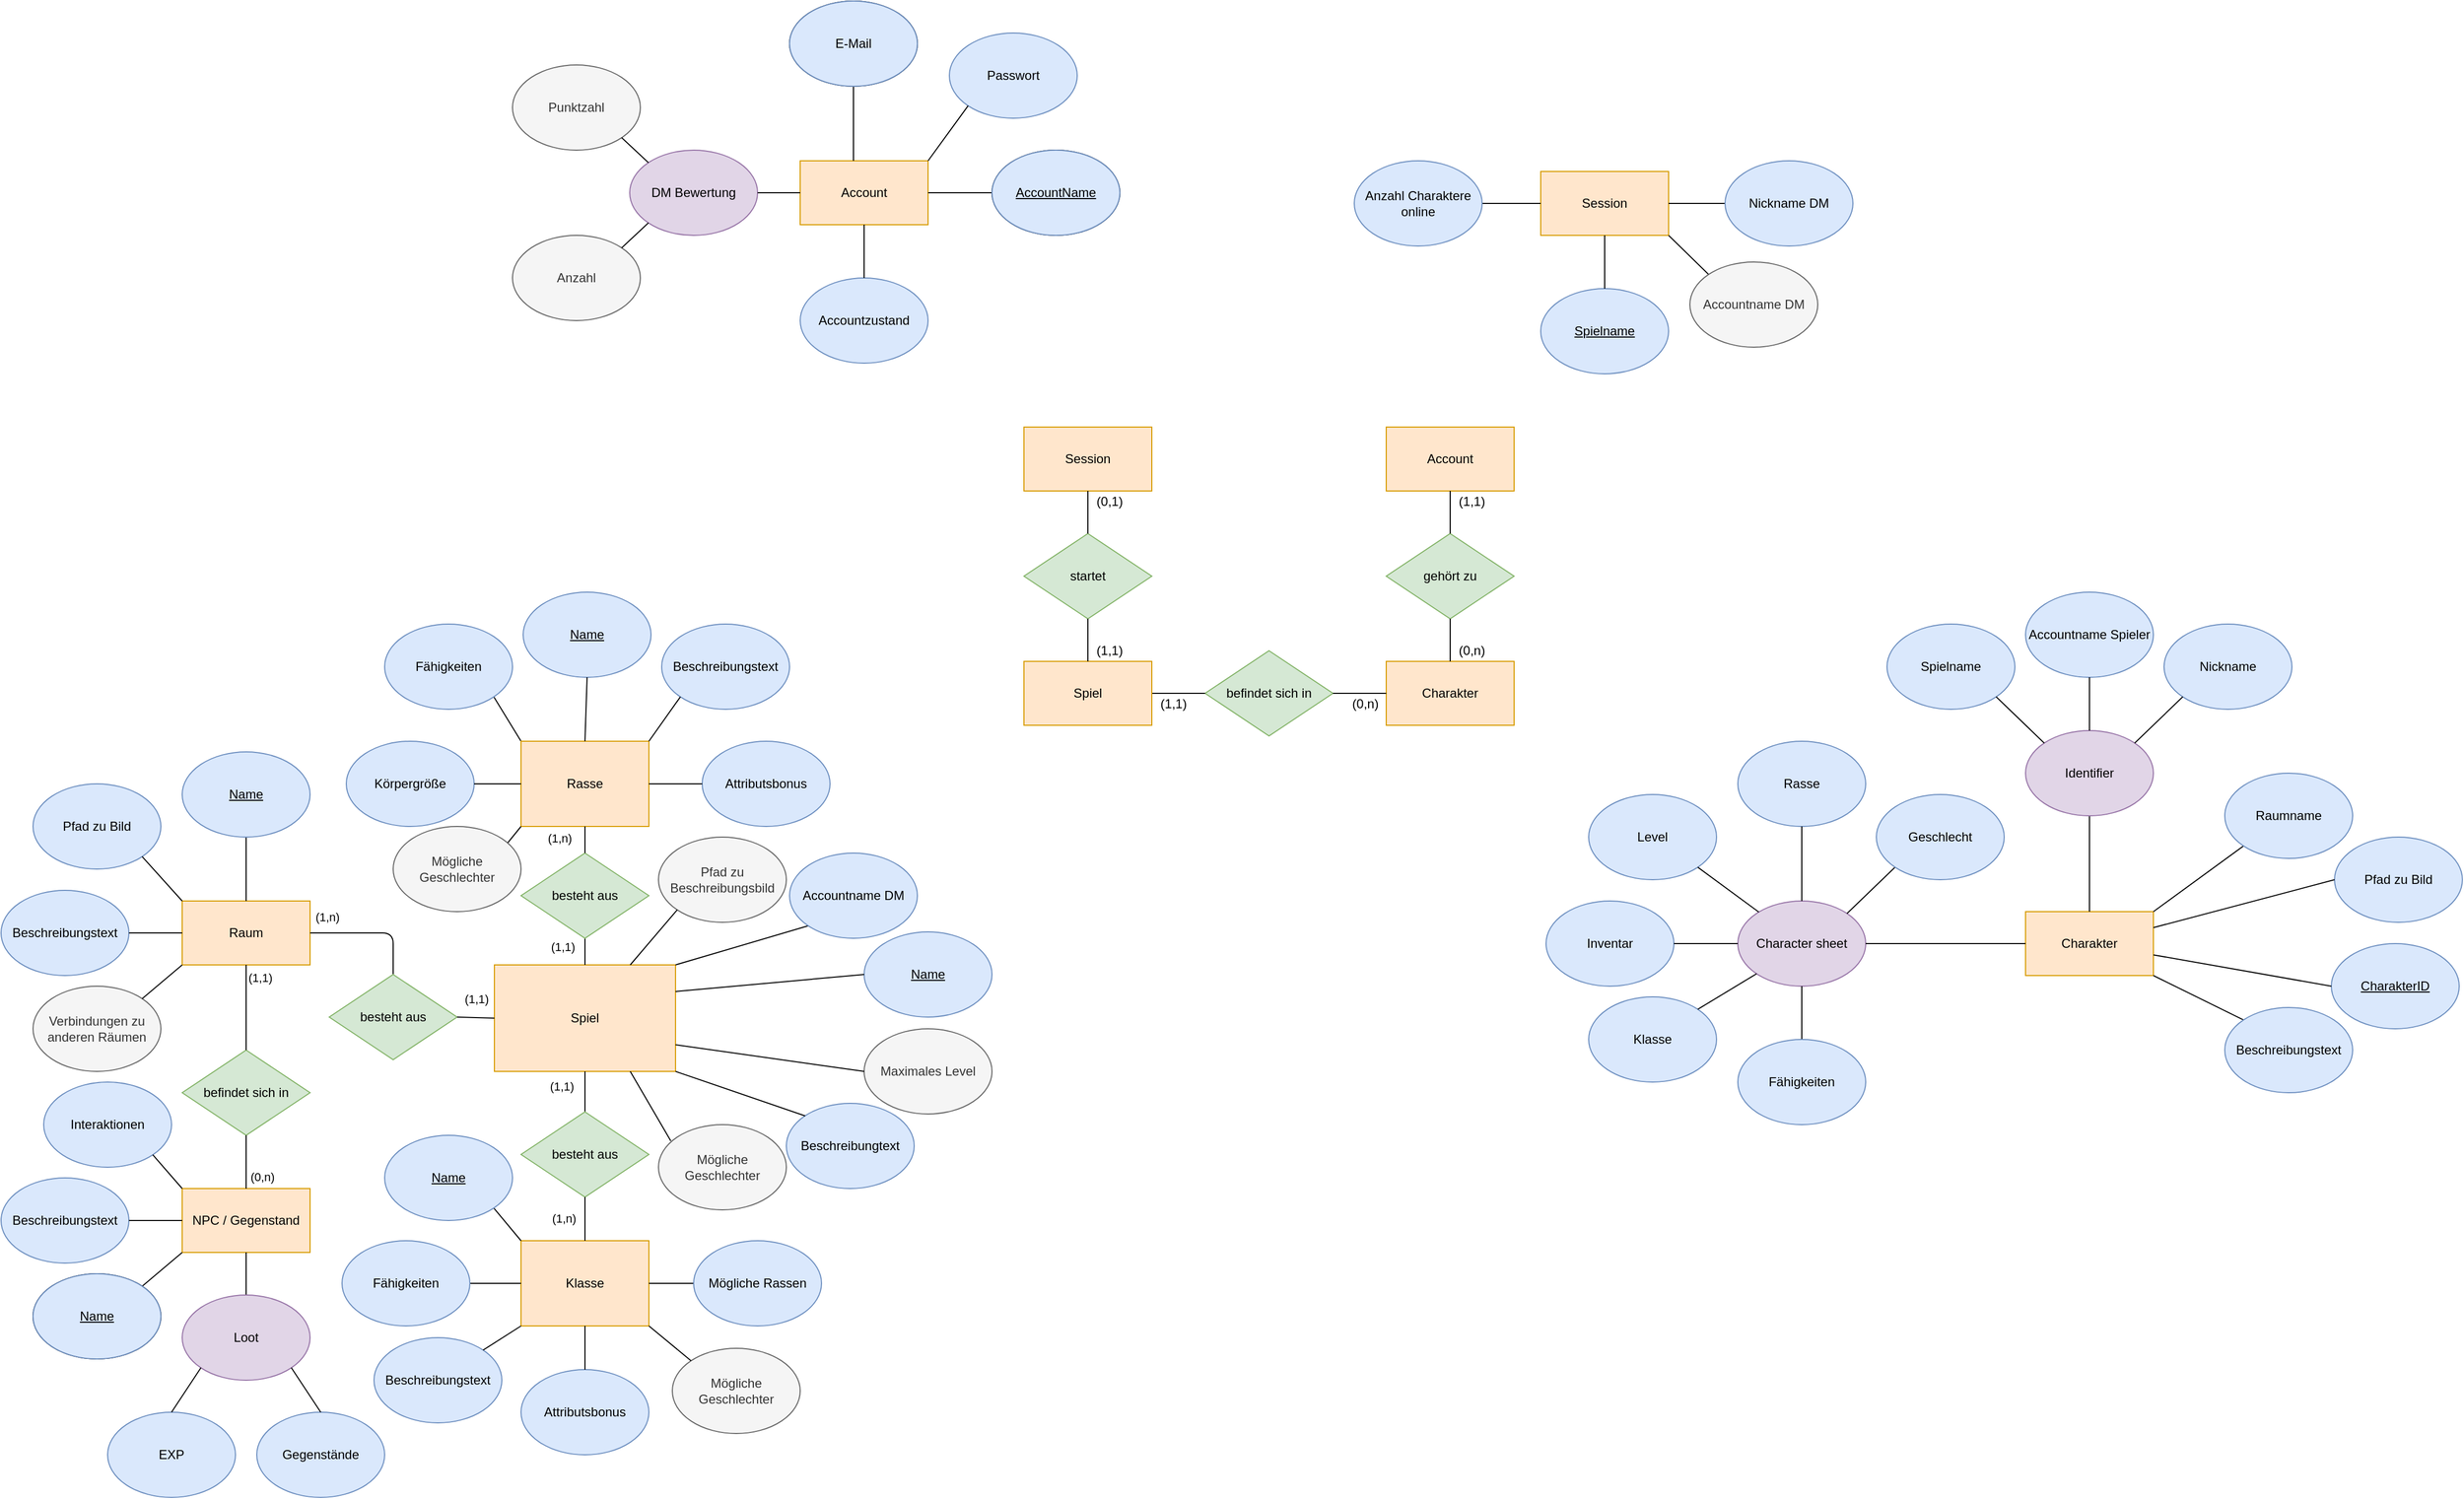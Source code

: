 <mxfile version="12.9.14" type="device"><diagram id="C5RBs43oDa-KdzZeNtuy" name="Page-1"><mxGraphModel dx="3076" dy="735" grid="1" gridSize="10" guides="1" tooltips="1" connect="1" arrows="1" fold="1" page="1" pageScale="1" pageWidth="827" pageHeight="1169" math="0" shadow="0"><root><mxCell id="WIyWlLk6GJQsqaUBKTNV-0"/><mxCell id="WIyWlLk6GJQsqaUBKTNV-1" parent="WIyWlLk6GJQsqaUBKTNV-0"/><mxCell id="agnPoGVUrzSa6HH5OxpT-13" value="Account" style="rounded=0;whiteSpace=wrap;html=1;fillColor=#ffe6cc;strokeColor=#d79b00;" parent="WIyWlLk6GJQsqaUBKTNV-1" vertex="1"><mxGeometry x="-280" y="430" width="120" height="60" as="geometry"/></mxCell><mxCell id="agnPoGVUrzSa6HH5OxpT-15" value="Passwort" style="ellipse;whiteSpace=wrap;html=1;fillColor=#dae8fc;strokeColor=#6c8ebf;" parent="WIyWlLk6GJQsqaUBKTNV-1" vertex="1"><mxGeometry x="-140" y="310" width="120" height="80" as="geometry"/></mxCell><mxCell id="agnPoGVUrzSa6HH5OxpT-16" value="E-Mail" style="ellipse;whiteSpace=wrap;html=1;" parent="WIyWlLk6GJQsqaUBKTNV-1" vertex="1"><mxGeometry x="-290" y="280" width="120" height="80" as="geometry"/></mxCell><mxCell id="agnPoGVUrzSa6HH5OxpT-17" value="Accountzustand" style="ellipse;whiteSpace=wrap;html=1;fillColor=#dae8fc;strokeColor=#6c8ebf;" parent="WIyWlLk6GJQsqaUBKTNV-1" vertex="1"><mxGeometry x="-280" y="540" width="120" height="80" as="geometry"/></mxCell><mxCell id="agnPoGVUrzSa6HH5OxpT-18" value="DM Bewertung" style="ellipse;whiteSpace=wrap;html=1;fillColor=#e1d5e7;strokeColor=#9673a6;" parent="WIyWlLk6GJQsqaUBKTNV-1" vertex="1"><mxGeometry x="-440" y="420" width="120" height="80" as="geometry"/></mxCell><mxCell id="agnPoGVUrzSa6HH5OxpT-23" value="" style="endArrow=none;html=1;exitX=1;exitY=0.5;exitDx=0;exitDy=0;entryX=0;entryY=0.5;entryDx=0;entryDy=0;" parent="WIyWlLk6GJQsqaUBKTNV-1" source="agnPoGVUrzSa6HH5OxpT-18" target="agnPoGVUrzSa6HH5OxpT-13" edge="1"><mxGeometry width="50" height="50" relative="1" as="geometry"><mxPoint x="30" y="410" as="sourcePoint"/><mxPoint x="80" y="360" as="targetPoint"/></mxGeometry></mxCell><mxCell id="agnPoGVUrzSa6HH5OxpT-24" value="" style="endArrow=none;html=1;" parent="WIyWlLk6GJQsqaUBKTNV-1" source="agnPoGVUrzSa6HH5OxpT-17" edge="1"><mxGeometry width="50" height="50" relative="1" as="geometry"><mxPoint x="30" y="410" as="sourcePoint"/><mxPoint x="-220" y="490" as="targetPoint"/><Array as="points"/></mxGeometry></mxCell><mxCell id="agnPoGVUrzSa6HH5OxpT-25" value="" style="endArrow=none;html=1;exitX=0.5;exitY=1;exitDx=0;exitDy=0;" parent="WIyWlLk6GJQsqaUBKTNV-1" source="agnPoGVUrzSa6HH5OxpT-16" edge="1"><mxGeometry width="50" height="50" relative="1" as="geometry"><mxPoint x="30" y="410" as="sourcePoint"/><mxPoint x="-230" y="430" as="targetPoint"/><Array as="points"/></mxGeometry></mxCell><mxCell id="Bpbzjqivyd051KNvunn5-4" value="" style="endArrow=none;html=1;entryX=0;entryY=1;entryDx=0;entryDy=0;" parent="WIyWlLk6GJQsqaUBKTNV-1" target="agnPoGVUrzSa6HH5OxpT-15" edge="1"><mxGeometry width="50" height="50" relative="1" as="geometry"><mxPoint x="-160" y="430" as="sourcePoint"/><mxPoint x="-130.5" y="534" as="targetPoint"/><Array as="points"/></mxGeometry></mxCell><mxCell id="Bpbzjqivyd051KNvunn5-8" value="Session" style="rounded=0;whiteSpace=wrap;html=1;fillColor=#ffe6cc;strokeColor=#d79b00;" parent="WIyWlLk6GJQsqaUBKTNV-1" vertex="1"><mxGeometry x="415" y="440" width="120" height="60" as="geometry"/></mxCell><mxCell id="Bpbzjqivyd051KNvunn5-11" value="&lt;u&gt;Spielname&lt;/u&gt;" style="ellipse;whiteSpace=wrap;html=1;fillColor=#dae8fc;strokeColor=#6c8ebf;" parent="WIyWlLk6GJQsqaUBKTNV-1" vertex="1"><mxGeometry x="415" y="550" width="120" height="80" as="geometry"/></mxCell><mxCell id="Bpbzjqivyd051KNvunn5-19" value="" style="endArrow=none;html=1;exitX=0.5;exitY=0;exitDx=0;exitDy=0;" parent="WIyWlLk6GJQsqaUBKTNV-1" source="Bpbzjqivyd051KNvunn5-11" target="Bpbzjqivyd051KNvunn5-8" edge="1"><mxGeometry width="50" height="50" relative="1" as="geometry"><mxPoint x="475" y="550" as="sourcePoint"/><mxPoint x="545" y="419.5" as="targetPoint"/></mxGeometry></mxCell><mxCell id="Bpbzjqivyd051KNvunn5-21" value="" style="endArrow=none;html=1;exitX=0;exitY=0.5;exitDx=0;exitDy=0;entryX=1;entryY=0.5;entryDx=0;entryDy=0;" parent="WIyWlLk6GJQsqaUBKTNV-1" source="Bpbzjqivyd051KNvunn5-42" target="Bpbzjqivyd051KNvunn5-8" edge="1"><mxGeometry width="50" height="50" relative="1" as="geometry"><mxPoint x="-25" y="770" as="sourcePoint"/><mxPoint x="135" y="770" as="targetPoint"/></mxGeometry></mxCell><mxCell id="Bpbzjqivyd051KNvunn5-22" value="" style="endArrow=none;html=1;exitX=1;exitY=1;exitDx=0;exitDy=0;entryX=0;entryY=0;entryDx=0;entryDy=0;" parent="WIyWlLk6GJQsqaUBKTNV-1" source="Bpbzjqivyd051KNvunn5-8" target="Bpbzjqivyd051KNvunn5-44" edge="1"><mxGeometry width="50" height="50" relative="1" as="geometry"><mxPoint x="-15" y="780" as="sourcePoint"/><mxPoint x="145" y="780" as="targetPoint"/></mxGeometry></mxCell><mxCell id="Bpbzjqivyd051KNvunn5-23" value="" style="endArrow=none;html=1;exitX=1;exitY=0.5;exitDx=0;exitDy=0;entryX=0;entryY=0.5;entryDx=0;entryDy=0;" parent="WIyWlLk6GJQsqaUBKTNV-1" source="Bpbzjqivyd051KNvunn5-35" target="Bpbzjqivyd051KNvunn5-8" edge="1"><mxGeometry width="50" height="50" relative="1" as="geometry"><mxPoint x="-365" y="780" as="sourcePoint"/><mxPoint x="-205" y="780" as="targetPoint"/></mxGeometry></mxCell><mxCell id="Bpbzjqivyd051KNvunn5-35" value="Anzahl Charaktere online" style="ellipse;whiteSpace=wrap;html=1;fillColor=#dae8fc;strokeColor=#6c8ebf;" parent="WIyWlLk6GJQsqaUBKTNV-1" vertex="1"><mxGeometry x="240" y="430" width="120" height="80" as="geometry"/></mxCell><mxCell id="Bpbzjqivyd051KNvunn5-42" value="Nickname DM" style="ellipse;whiteSpace=wrap;html=1;fillColor=#dae8fc;strokeColor=#6c8ebf;" parent="WIyWlLk6GJQsqaUBKTNV-1" vertex="1"><mxGeometry x="588" y="430" width="120" height="80" as="geometry"/></mxCell><mxCell id="Bpbzjqivyd051KNvunn5-44" value="Accountname DM" style="ellipse;whiteSpace=wrap;html=1;fillColor=#f5f5f5;strokeColor=#666666;fontColor=#333333;" parent="WIyWlLk6GJQsqaUBKTNV-1" vertex="1"><mxGeometry x="555" y="525" width="120" height="80" as="geometry"/></mxCell><mxCell id="Bpbzjqivyd051KNvunn5-48" value="Charakter" style="rounded=0;whiteSpace=wrap;html=1;fillColor=#ffe6cc;strokeColor=#d79b00;" parent="WIyWlLk6GJQsqaUBKTNV-1" vertex="1"><mxGeometry x="870" y="1135" width="120" height="60" as="geometry"/></mxCell><mxCell id="Bpbzjqivyd051KNvunn5-49" value="&lt;u&gt;CharakterID&lt;/u&gt;" style="ellipse;whiteSpace=wrap;html=1;fillColor=#dae8fc;strokeColor=#6c8ebf;" parent="WIyWlLk6GJQsqaUBKTNV-1" vertex="1"><mxGeometry x="1157" y="1165" width="120" height="80" as="geometry"/></mxCell><mxCell id="Bpbzjqivyd051KNvunn5-51" value="" style="endArrow=none;html=1;exitX=0;exitY=0.5;exitDx=0;exitDy=0;" parent="WIyWlLk6GJQsqaUBKTNV-1" source="Bpbzjqivyd051KNvunn5-49" target="Bpbzjqivyd051KNvunn5-48" edge="1"><mxGeometry width="50" height="50" relative="1" as="geometry"><mxPoint x="930" y="1245" as="sourcePoint"/><mxPoint x="1000" y="1114.5" as="targetPoint"/></mxGeometry></mxCell><mxCell id="Bpbzjqivyd051KNvunn5-53" value="" style="endArrow=none;html=1;exitX=0;exitY=1;exitDx=0;exitDy=0;entryX=1;entryY=0;entryDx=0;entryDy=0;" parent="WIyWlLk6GJQsqaUBKTNV-1" source="Bpbzjqivyd051KNvunn5-59" target="Bpbzjqivyd051KNvunn5-48" edge="1"><mxGeometry width="50" height="50" relative="1" as="geometry"><mxPoint x="430" y="1465" as="sourcePoint"/><mxPoint x="590" y="1465" as="targetPoint"/></mxGeometry></mxCell><mxCell id="Bpbzjqivyd051KNvunn5-56" value="Spielname" style="ellipse;whiteSpace=wrap;html=1;fillColor=#dae8fc;strokeColor=#6c8ebf;" parent="WIyWlLk6GJQsqaUBKTNV-1" vertex="1"><mxGeometry x="740" y="865" width="120" height="80" as="geometry"/></mxCell><mxCell id="Bpbzjqivyd051KNvunn5-58" value="Accountname Spieler" style="ellipse;whiteSpace=wrap;html=1;fillColor=#dae8fc;strokeColor=#6c8ebf;" parent="WIyWlLk6GJQsqaUBKTNV-1" vertex="1"><mxGeometry x="870" y="835" width="120" height="80" as="geometry"/></mxCell><mxCell id="Bpbzjqivyd051KNvunn5-59" value="Raumname" style="ellipse;whiteSpace=wrap;html=1;fillColor=#dae8fc;strokeColor=#6c8ebf;" parent="WIyWlLk6GJQsqaUBKTNV-1" vertex="1"><mxGeometry x="1057" y="1005" width="120" height="80" as="geometry"/></mxCell><mxCell id="Bpbzjqivyd051KNvunn5-63" value="&lt;u&gt;AccountName&lt;/u&gt;" style="ellipse;whiteSpace=wrap;html=1;" parent="WIyWlLk6GJQsqaUBKTNV-1" vertex="1"><mxGeometry x="-100" y="420" width="120" height="80" as="geometry"/></mxCell><mxCell id="Bpbzjqivyd051KNvunn5-68" value="Anzahl" style="ellipse;whiteSpace=wrap;html=1;fillColor=#f5f5f5;strokeColor=#666666;fontColor=#333333;" parent="WIyWlLk6GJQsqaUBKTNV-1" vertex="1"><mxGeometry x="-550" y="500" width="120" height="80" as="geometry"/></mxCell><mxCell id="Bpbzjqivyd051KNvunn5-69" value="Punktzahl" style="ellipse;whiteSpace=wrap;html=1;fillColor=#f5f5f5;strokeColor=#666666;fontColor=#333333;" parent="WIyWlLk6GJQsqaUBKTNV-1" vertex="1"><mxGeometry x="-550" y="340" width="120" height="80" as="geometry"/></mxCell><mxCell id="Bpbzjqivyd051KNvunn5-70" value="" style="endArrow=none;html=1;exitX=1;exitY=1;exitDx=0;exitDy=0;entryX=0;entryY=0;entryDx=0;entryDy=0;" parent="WIyWlLk6GJQsqaUBKTNV-1" source="Bpbzjqivyd051KNvunn5-69" target="agnPoGVUrzSa6HH5OxpT-18" edge="1"><mxGeometry width="50" height="50" relative="1" as="geometry"><mxPoint x="60" y="420" as="sourcePoint"/><mxPoint x="-452.426" y="541.716" as="targetPoint"/><Array as="points"/></mxGeometry></mxCell><mxCell id="Bpbzjqivyd051KNvunn5-71" value="" style="endArrow=none;html=1;exitX=1;exitY=0;exitDx=0;exitDy=0;entryX=0;entryY=1;entryDx=0;entryDy=0;" parent="WIyWlLk6GJQsqaUBKTNV-1" source="Bpbzjqivyd051KNvunn5-68" target="agnPoGVUrzSa6HH5OxpT-18" edge="1"><mxGeometry width="50" height="50" relative="1" as="geometry"><mxPoint x="60" y="420" as="sourcePoint"/><mxPoint x="-452.426" y="598.284" as="targetPoint"/><Array as="points"/></mxGeometry></mxCell><mxCell id="Bpbzjqivyd051KNvunn5-85" value="Character sheet" style="ellipse;whiteSpace=wrap;html=1;fillColor=#e1d5e7;strokeColor=#9673a6;" parent="WIyWlLk6GJQsqaUBKTNV-1" vertex="1"><mxGeometry x="600" y="1125" width="120" height="80" as="geometry"/></mxCell><mxCell id="Bpbzjqivyd051KNvunn5-99" value="Klasse" style="ellipse;whiteSpace=wrap;html=1;fillColor=#dae8fc;strokeColor=#6c8ebf;" parent="WIyWlLk6GJQsqaUBKTNV-1" vertex="1"><mxGeometry x="460" y="1215" width="120" height="80" as="geometry"/></mxCell><mxCell id="Bpbzjqivyd051KNvunn5-102" value="Rasse" style="ellipse;whiteSpace=wrap;html=1;fillColor=#dae8fc;strokeColor=#6c8ebf;" parent="WIyWlLk6GJQsqaUBKTNV-1" vertex="1"><mxGeometry x="600" y="975" width="120" height="80" as="geometry"/></mxCell><mxCell id="Bpbzjqivyd051KNvunn5-103" value="Level" style="ellipse;whiteSpace=wrap;html=1;fillColor=#dae8fc;strokeColor=#6c8ebf;" parent="WIyWlLk6GJQsqaUBKTNV-1" vertex="1"><mxGeometry x="460" y="1025" width="120" height="80" as="geometry"/></mxCell><mxCell id="Bpbzjqivyd051KNvunn5-116" value="Nickname" style="ellipse;whiteSpace=wrap;html=1;fillColor=#dae8fc;strokeColor=#6c8ebf;" parent="WIyWlLk6GJQsqaUBKTNV-1" vertex="1"><mxGeometry x="1000" y="865" width="120" height="80" as="geometry"/></mxCell><mxCell id="Bpbzjqivyd051KNvunn5-117" value="Inventar" style="ellipse;whiteSpace=wrap;html=1;fillColor=#dae8fc;strokeColor=#6c8ebf;" parent="WIyWlLk6GJQsqaUBKTNV-1" vertex="1"><mxGeometry x="420" y="1125" width="120" height="80" as="geometry"/></mxCell><mxCell id="Bpbzjqivyd051KNvunn5-119" value="Pfad zu Bild" style="ellipse;whiteSpace=wrap;html=1;fillColor=#dae8fc;strokeColor=#6c8ebf;" parent="WIyWlLk6GJQsqaUBKTNV-1" vertex="1"><mxGeometry x="1160" y="1065" width="120" height="80" as="geometry"/></mxCell><mxCell id="Bpbzjqivyd051KNvunn5-124" value="" style="endArrow=none;html=1;exitX=0;exitY=0;exitDx=0;exitDy=0;entryX=1;entryY=1;entryDx=0;entryDy=0;" parent="WIyWlLk6GJQsqaUBKTNV-1" source="DbRp7JuTrDbjpnuQ9vtP-30" target="DbRp7JuTrDbjpnuQ9vtP-49" edge="1"><mxGeometry width="50" height="50" relative="1" as="geometry"><mxPoint x="-380" y="835" as="sourcePoint"/><mxPoint x="-220" y="835" as="targetPoint"/></mxGeometry></mxCell><mxCell id="Bpbzjqivyd051KNvunn5-125" value="" style="endArrow=none;html=1;entryX=0.5;entryY=0;entryDx=0;entryDy=0;" parent="WIyWlLk6GJQsqaUBKTNV-1" source="Bpbzjqivyd051KNvunn5-137" target="Bpbzjqivyd051KNvunn5-48" edge="1"><mxGeometry width="50" height="50" relative="1" as="geometry"><mxPoint x="-10" y="935" as="sourcePoint"/><mxPoint x="840" y="1085" as="targetPoint"/></mxGeometry></mxCell><mxCell id="Bpbzjqivyd051KNvunn5-126" value="" style="endArrow=none;html=1;exitX=1;exitY=0;exitDx=0;exitDy=0;entryX=0;entryY=1;entryDx=0;entryDy=0;" parent="WIyWlLk6GJQsqaUBKTNV-1" source="Bpbzjqivyd051KNvunn5-85" target="Bpbzjqivyd051KNvunn5-136" edge="1"><mxGeometry width="50" height="50" relative="1" as="geometry"><mxPoint x="-50" y="975" as="sourcePoint"/><mxPoint x="110" y="975" as="targetPoint"/></mxGeometry></mxCell><mxCell id="Bpbzjqivyd051KNvunn5-127" value="" style="endArrow=none;html=1;exitX=0.5;exitY=1;exitDx=0;exitDy=0;entryX=0.5;entryY=0;entryDx=0;entryDy=0;" parent="WIyWlLk6GJQsqaUBKTNV-1" source="Bpbzjqivyd051KNvunn5-85" target="Bpbzjqivyd051KNvunn5-135" edge="1"><mxGeometry width="50" height="50" relative="1" as="geometry"><mxPoint x="-40" y="985" as="sourcePoint"/><mxPoint x="120" y="985" as="targetPoint"/></mxGeometry></mxCell><mxCell id="Bpbzjqivyd051KNvunn5-128" value="" style="endArrow=none;html=1;exitX=1;exitY=0;exitDx=0;exitDy=0;entryX=0;entryY=1;entryDx=0;entryDy=0;" parent="WIyWlLk6GJQsqaUBKTNV-1" source="Bpbzjqivyd051KNvunn5-99" target="Bpbzjqivyd051KNvunn5-85" edge="1"><mxGeometry width="50" height="50" relative="1" as="geometry"><mxPoint x="-30" y="995" as="sourcePoint"/><mxPoint x="130" y="995" as="targetPoint"/></mxGeometry></mxCell><mxCell id="Bpbzjqivyd051KNvunn5-129" value="" style="endArrow=none;html=1;exitX=0.5;exitY=1;exitDx=0;exitDy=0;" parent="WIyWlLk6GJQsqaUBKTNV-1" source="Bpbzjqivyd051KNvunn5-102" target="Bpbzjqivyd051KNvunn5-85" edge="1"><mxGeometry width="50" height="50" relative="1" as="geometry"><mxPoint x="-20" y="1005" as="sourcePoint"/><mxPoint x="140" y="1005" as="targetPoint"/></mxGeometry></mxCell><mxCell id="Bpbzjqivyd051KNvunn5-131" value="" style="endArrow=none;html=1;entryX=1;entryY=1;entryDx=0;entryDy=0;" parent="WIyWlLk6GJQsqaUBKTNV-1" source="Bpbzjqivyd051KNvunn5-85" target="Bpbzjqivyd051KNvunn5-103" edge="1"><mxGeometry width="50" height="50" relative="1" as="geometry"><mxPoint y="1025" as="sourcePoint"/><mxPoint x="500" y="1165" as="targetPoint"/></mxGeometry></mxCell><mxCell id="Bpbzjqivyd051KNvunn5-132" value="" style="endArrow=none;html=1;exitX=0;exitY=0.5;exitDx=0;exitDy=0;entryX=1;entryY=0.5;entryDx=0;entryDy=0;" parent="WIyWlLk6GJQsqaUBKTNV-1" source="Bpbzjqivyd051KNvunn5-85" target="Bpbzjqivyd051KNvunn5-117" edge="1"><mxGeometry width="50" height="50" relative="1" as="geometry"><mxPoint x="10" y="1035" as="sourcePoint"/><mxPoint x="170" y="1035" as="targetPoint"/></mxGeometry></mxCell><mxCell id="Bpbzjqivyd051KNvunn5-133" value="" style="endArrow=none;html=1;exitX=1;exitY=0.5;exitDx=0;exitDy=0;entryX=0;entryY=0.5;entryDx=0;entryDy=0;" parent="WIyWlLk6GJQsqaUBKTNV-1" source="Bpbzjqivyd051KNvunn5-85" target="Bpbzjqivyd051KNvunn5-48" edge="1"><mxGeometry width="50" height="50" relative="1" as="geometry"><mxPoint x="60" y="1045" as="sourcePoint"/><mxPoint x="220" y="1045" as="targetPoint"/></mxGeometry></mxCell><mxCell id="Bpbzjqivyd051KNvunn5-134" value="" style="endArrow=none;html=1;exitX=0;exitY=0.5;exitDx=0;exitDy=0;entryX=1;entryY=0.25;entryDx=0;entryDy=0;" parent="WIyWlLk6GJQsqaUBKTNV-1" source="Bpbzjqivyd051KNvunn5-119" target="Bpbzjqivyd051KNvunn5-48" edge="1"><mxGeometry width="50" height="50" relative="1" as="geometry"><mxPoint x="67" y="995" as="sourcePoint"/><mxPoint x="1057" y="1115" as="targetPoint"/></mxGeometry></mxCell><mxCell id="Bpbzjqivyd051KNvunn5-135" value="Fähigkeiten" style="ellipse;whiteSpace=wrap;html=1;fillColor=#dae8fc;strokeColor=#6c8ebf;" parent="WIyWlLk6GJQsqaUBKTNV-1" vertex="1"><mxGeometry x="600" y="1255" width="120" height="80" as="geometry"/></mxCell><mxCell id="Bpbzjqivyd051KNvunn5-136" value="Geschlecht" style="ellipse;whiteSpace=wrap;html=1;fillColor=#dae8fc;strokeColor=#6c8ebf;" parent="WIyWlLk6GJQsqaUBKTNV-1" vertex="1"><mxGeometry x="730" y="1025" width="120" height="80" as="geometry"/></mxCell><mxCell id="Bpbzjqivyd051KNvunn5-137" value="Identifier" style="ellipse;whiteSpace=wrap;html=1;fillColor=#e1d5e7;strokeColor=#9673a6;" parent="WIyWlLk6GJQsqaUBKTNV-1" vertex="1"><mxGeometry x="870" y="965" width="120" height="80" as="geometry"/></mxCell><mxCell id="Bpbzjqivyd051KNvunn5-141" value="" style="endArrow=none;html=1;exitX=0;exitY=0;exitDx=0;exitDy=0;entryX=1;entryY=1;entryDx=0;entryDy=0;" parent="WIyWlLk6GJQsqaUBKTNV-1" source="Bpbzjqivyd051KNvunn5-137" target="Bpbzjqivyd051KNvunn5-56" edge="1"><mxGeometry width="50" height="50" relative="1" as="geometry"><mxPoint x="1380" y="845" as="sourcePoint"/><mxPoint x="1540" y="845" as="targetPoint"/></mxGeometry></mxCell><mxCell id="Bpbzjqivyd051KNvunn5-142" value="" style="endArrow=none;html=1;exitX=0.5;exitY=0;exitDx=0;exitDy=0;" parent="WIyWlLk6GJQsqaUBKTNV-1" source="Bpbzjqivyd051KNvunn5-137" target="Bpbzjqivyd051KNvunn5-58" edge="1"><mxGeometry width="50" height="50" relative="1" as="geometry"><mxPoint x="1390" y="855" as="sourcePoint"/><mxPoint x="1550" y="855" as="targetPoint"/></mxGeometry></mxCell><mxCell id="Bpbzjqivyd051KNvunn5-143" value="" style="endArrow=none;html=1;exitX=1;exitY=0;exitDx=0;exitDy=0;entryX=0;entryY=1;entryDx=0;entryDy=0;" parent="WIyWlLk6GJQsqaUBKTNV-1" source="Bpbzjqivyd051KNvunn5-137" target="Bpbzjqivyd051KNvunn5-116" edge="1"><mxGeometry width="50" height="50" relative="1" as="geometry"><mxPoint x="1400" y="865" as="sourcePoint"/><mxPoint x="1560" y="865" as="targetPoint"/></mxGeometry></mxCell><mxCell id="Bpbzjqivyd051KNvunn5-147" value="" style="endArrow=none;html=1;exitX=0;exitY=0;exitDx=0;exitDy=0;entryX=1;entryY=1;entryDx=0;entryDy=0;" parent="WIyWlLk6GJQsqaUBKTNV-1" source="Bpbzjqivyd051KNvunn5-153" target="Bpbzjqivyd051KNvunn5-48" edge="1"><mxGeometry width="50" height="50" relative="1" as="geometry"><mxPoint x="1300" y="1249.5" as="sourcePoint"/><mxPoint x="1460" y="1249.5" as="targetPoint"/></mxGeometry></mxCell><mxCell id="Bpbzjqivyd051KNvunn5-153" value="Beschreibungstext" style="ellipse;whiteSpace=wrap;html=1;fillColor=#dae8fc;strokeColor=#6c8ebf;" parent="WIyWlLk6GJQsqaUBKTNV-1" vertex="1"><mxGeometry x="1057" y="1225" width="120" height="80" as="geometry"/></mxCell><mxCell id="DbRp7JuTrDbjpnuQ9vtP-2" value="Spiel" style="rounded=0;whiteSpace=wrap;html=1;fillColor=#ffe6cc;strokeColor=#d79b00;" parent="WIyWlLk6GJQsqaUBKTNV-1" vertex="1"><mxGeometry x="-567" y="1185" width="170" height="100" as="geometry"/></mxCell><mxCell id="DbRp7JuTrDbjpnuQ9vtP-3" value="&lt;u&gt;Name&lt;/u&gt;" style="ellipse;whiteSpace=wrap;html=1;fillColor=#dae8fc;strokeColor=#6c8ebf;" parent="WIyWlLk6GJQsqaUBKTNV-1" vertex="1"><mxGeometry x="-220" y="1154" width="120" height="80" as="geometry"/></mxCell><mxCell id="DbRp7JuTrDbjpnuQ9vtP-4" value="" style="endArrow=none;html=1;exitX=0;exitY=0.5;exitDx=0;exitDy=0;entryX=1;entryY=0.25;entryDx=0;entryDy=0;" parent="WIyWlLk6GJQsqaUBKTNV-1" source="DbRp7JuTrDbjpnuQ9vtP-3" target="DbRp7JuTrDbjpnuQ9vtP-2" edge="1"><mxGeometry width="50" height="50" relative="1" as="geometry"><mxPoint x="-480" y="1325" as="sourcePoint"/><mxPoint x="-400" y="1222" as="targetPoint"/></mxGeometry></mxCell><mxCell id="DbRp7JuTrDbjpnuQ9vtP-5" value="" style="endArrow=none;html=1;exitX=0;exitY=1;exitDx=0;exitDy=0;entryX=1;entryY=0;entryDx=0;entryDy=0;" parent="WIyWlLk6GJQsqaUBKTNV-1" source="DbRp7JuTrDbjpnuQ9vtP-9" target="DbRp7JuTrDbjpnuQ9vtP-2" edge="1"><mxGeometry width="50" height="50" relative="1" as="geometry"><mxPoint x="-980" y="1545" as="sourcePoint"/><mxPoint x="-420" y="1223" as="targetPoint"/></mxGeometry></mxCell><mxCell id="DbRp7JuTrDbjpnuQ9vtP-6" value="&lt;u&gt;Name&lt;/u&gt;" style="ellipse;whiteSpace=wrap;html=1;fillColor=#dae8fc;strokeColor=#6c8ebf;" parent="WIyWlLk6GJQsqaUBKTNV-1" vertex="1"><mxGeometry x="-540" y="835" width="120" height="80" as="geometry"/></mxCell><mxCell id="DbRp7JuTrDbjpnuQ9vtP-7" value="Klasse" style="rounded=0;whiteSpace=wrap;html=1;fillColor=#ffe6cc;strokeColor=#d79b00;" parent="WIyWlLk6GJQsqaUBKTNV-1" vertex="1"><mxGeometry x="-542" y="1444" width="120" height="80" as="geometry"/></mxCell><mxCell id="DbRp7JuTrDbjpnuQ9vtP-8" value="Beschreibungstext" style="ellipse;whiteSpace=wrap;html=1;fillColor=#dae8fc;strokeColor=#6c8ebf;" parent="WIyWlLk6GJQsqaUBKTNV-1" vertex="1"><mxGeometry x="-410" y="865" width="120" height="80" as="geometry"/></mxCell><mxCell id="DbRp7JuTrDbjpnuQ9vtP-9" value="Accountname DM" style="ellipse;whiteSpace=wrap;html=1;fillColor=#dae8fc;strokeColor=#6c8ebf;" parent="WIyWlLk6GJQsqaUBKTNV-1" vertex="1"><mxGeometry x="-290" y="1080" width="120" height="80" as="geometry"/></mxCell><mxCell id="DbRp7JuTrDbjpnuQ9vtP-10" value="Attributsbonus" style="ellipse;whiteSpace=wrap;html=1;fillColor=#dae8fc;strokeColor=#6c8ebf;" parent="WIyWlLk6GJQsqaUBKTNV-1" vertex="1"><mxGeometry x="-542" y="1565" width="120" height="80" as="geometry"/></mxCell><mxCell id="DbRp7JuTrDbjpnuQ9vtP-11" value="Beschreibungstext" style="ellipse;whiteSpace=wrap;html=1;fillColor=#dae8fc;strokeColor=#6c8ebf;" parent="WIyWlLk6GJQsqaUBKTNV-1" vertex="1"><mxGeometry x="-680" y="1535" width="120" height="80" as="geometry"/></mxCell><mxCell id="DbRp7JuTrDbjpnuQ9vtP-12" value="Raum" style="rounded=0;whiteSpace=wrap;html=1;fillColor=#ffe6cc;strokeColor=#d79b00;" parent="WIyWlLk6GJQsqaUBKTNV-1" vertex="1"><mxGeometry x="-860" y="1125" width="120" height="60" as="geometry"/></mxCell><mxCell id="DbRp7JuTrDbjpnuQ9vtP-13" value="befindet sich in" style="rhombus;whiteSpace=wrap;html=1;fillColor=#d5e8d4;strokeColor=#82b366;" parent="WIyWlLk6GJQsqaUBKTNV-1" vertex="1"><mxGeometry x="-860" y="1265" width="120" height="80" as="geometry"/></mxCell><mxCell id="DbRp7JuTrDbjpnuQ9vtP-14" value="Pfad zu Bild" style="ellipse;whiteSpace=wrap;html=1;fillColor=#dae8fc;strokeColor=#6c8ebf;" parent="WIyWlLk6GJQsqaUBKTNV-1" vertex="1"><mxGeometry x="-1000" y="1015" width="120" height="80" as="geometry"/></mxCell><mxCell id="DbRp7JuTrDbjpnuQ9vtP-15" value="Beschreibungstext" style="ellipse;whiteSpace=wrap;html=1;fillColor=#dae8fc;strokeColor=#6c8ebf;" parent="WIyWlLk6GJQsqaUBKTNV-1" vertex="1"><mxGeometry x="-1030" y="1115" width="120" height="80" as="geometry"/></mxCell><mxCell id="DbRp7JuTrDbjpnuQ9vtP-16" value="Attributsbonus" style="ellipse;whiteSpace=wrap;html=1;fillColor=#dae8fc;strokeColor=#6c8ebf;" parent="WIyWlLk6GJQsqaUBKTNV-1" vertex="1"><mxGeometry x="-372" y="975" width="120" height="80" as="geometry"/></mxCell><mxCell id="DbRp7JuTrDbjpnuQ9vtP-17" value="Verbindungen zu anderen Räumen" style="ellipse;whiteSpace=wrap;html=1;fillColor=#f5f5f5;strokeColor=#666666;fontColor=#333333;" parent="WIyWlLk6GJQsqaUBKTNV-1" vertex="1"><mxGeometry x="-1000" y="1205" width="120" height="80" as="geometry"/></mxCell><mxCell id="DbRp7JuTrDbjpnuQ9vtP-18" value="Pfad zu Beschreibungsbild" style="ellipse;whiteSpace=wrap;html=1;fillColor=#f5f5f5;strokeColor=#666666;fontColor=#333333;" parent="WIyWlLk6GJQsqaUBKTNV-1" vertex="1"><mxGeometry x="-413" y="1065" width="120" height="80" as="geometry"/></mxCell><mxCell id="DbRp7JuTrDbjpnuQ9vtP-19" value="" style="endArrow=none;html=1;exitX=0.5;exitY=1;exitDx=0;exitDy=0;entryX=0.5;entryY=0;entryDx=0;entryDy=0;" parent="WIyWlLk6GJQsqaUBKTNV-1" source="0Zsw4cm1X1BBZY_XdWHV-40" target="DbRp7JuTrDbjpnuQ9vtP-2" edge="1"><mxGeometry width="50" height="50" relative="1" as="geometry"><mxPoint x="-1420" y="1015" as="sourcePoint"/><mxPoint x="-410" y="1185" as="targetPoint"/></mxGeometry></mxCell><mxCell id="DbRp7JuTrDbjpnuQ9vtP-20" value="" style="endArrow=none;html=1;exitX=0.5;exitY=0;exitDx=0;exitDy=0;entryX=0.5;entryY=1;entryDx=0;entryDy=0;" parent="WIyWlLk6GJQsqaUBKTNV-1" source="DbRp7JuTrDbjpnuQ9vtP-12" target="DbRp7JuTrDbjpnuQ9vtP-29" edge="1"><mxGeometry width="50" height="50" relative="1" as="geometry"><mxPoint x="-1460" y="965" as="sourcePoint"/><mxPoint x="-1300" y="965" as="targetPoint"/></mxGeometry></mxCell><mxCell id="DbRp7JuTrDbjpnuQ9vtP-22" value="" style="endArrow=none;html=1;exitX=0.5;exitY=0;exitDx=0;exitDy=0;entryX=0.5;entryY=1;entryDx=0;entryDy=0;" parent="WIyWlLk6GJQsqaUBKTNV-1" source="DbRp7JuTrDbjpnuQ9vtP-13" target="DbRp7JuTrDbjpnuQ9vtP-12" edge="1"><mxGeometry width="50" height="50" relative="1" as="geometry"><mxPoint x="-800" y="1235" as="sourcePoint"/><mxPoint x="-1280" y="985" as="targetPoint"/></mxGeometry></mxCell><mxCell id="DbRp7JuTrDbjpnuQ9vtP-23" value="" style="endArrow=none;html=1;exitX=1;exitY=1;exitDx=0;exitDy=0;entryX=0;entryY=0;entryDx=0;entryDy=0;" parent="WIyWlLk6GJQsqaUBKTNV-1" source="DbRp7JuTrDbjpnuQ9vtP-14" target="DbRp7JuTrDbjpnuQ9vtP-12" edge="1"><mxGeometry width="50" height="50" relative="1" as="geometry"><mxPoint x="-1430" y="995" as="sourcePoint"/><mxPoint x="-1270" y="995" as="targetPoint"/></mxGeometry></mxCell><mxCell id="DbRp7JuTrDbjpnuQ9vtP-24" value="" style="endArrow=none;html=1;exitX=0;exitY=0.5;exitDx=0;exitDy=0;" parent="WIyWlLk6GJQsqaUBKTNV-1" source="DbRp7JuTrDbjpnuQ9vtP-12" edge="1"><mxGeometry width="50" height="50" relative="1" as="geometry"><mxPoint x="-1410" y="1015" as="sourcePoint"/><mxPoint x="-910" y="1155" as="targetPoint"/></mxGeometry></mxCell><mxCell id="DbRp7JuTrDbjpnuQ9vtP-25" value="" style="endArrow=none;html=1;exitX=0;exitY=1;exitDx=0;exitDy=0;entryX=1;entryY=0;entryDx=0;entryDy=0;" parent="WIyWlLk6GJQsqaUBKTNV-1" source="DbRp7JuTrDbjpnuQ9vtP-12" target="DbRp7JuTrDbjpnuQ9vtP-17" edge="1"><mxGeometry width="50" height="50" relative="1" as="geometry"><mxPoint x="-1400" y="1025" as="sourcePoint"/><mxPoint x="-1240" y="1025" as="targetPoint"/></mxGeometry></mxCell><mxCell id="DbRp7JuTrDbjpnuQ9vtP-26" value="" style="endArrow=none;html=1;exitX=1;exitY=0.5;exitDx=0;exitDy=0;entryX=0.5;entryY=0;entryDx=0;entryDy=0;" parent="WIyWlLk6GJQsqaUBKTNV-1" source="DbRp7JuTrDbjpnuQ9vtP-12" target="0Zsw4cm1X1BBZY_XdWHV-0" edge="1"><mxGeometry width="50" height="50" relative="1" as="geometry"><mxPoint x="-1350" y="1125" as="sourcePoint"/><mxPoint x="-1190" y="1125" as="targetPoint"/><Array as="points"><mxPoint x="-662" y="1155"/></Array></mxGeometry></mxCell><mxCell id="DbRp7JuTrDbjpnuQ9vtP-48" value="(1,n)" style="edgeLabel;html=1;align=center;verticalAlign=middle;resizable=0;points=[];" parent="DbRp7JuTrDbjpnuQ9vtP-26" vertex="1" connectable="0"><mxGeometry x="-0.783" y="9" relative="1" as="geometry"><mxPoint x="3" y="-6" as="offset"/></mxGeometry></mxCell><mxCell id="DbRp7JuTrDbjpnuQ9vtP-27" value="" style="endArrow=none;html=1;exitX=0;exitY=1;exitDx=0;exitDy=0;entryX=0.75;entryY=0;entryDx=0;entryDy=0;" parent="WIyWlLk6GJQsqaUBKTNV-1" source="DbRp7JuTrDbjpnuQ9vtP-18" target="DbRp7JuTrDbjpnuQ9vtP-2" edge="1"><mxGeometry width="50" height="50" relative="1" as="geometry"><mxPoint x="-1340" y="1135" as="sourcePoint"/><mxPoint x="-420" y="1225" as="targetPoint"/></mxGeometry></mxCell><mxCell id="DbRp7JuTrDbjpnuQ9vtP-29" value="&lt;u&gt;Name&lt;/u&gt;" style="ellipse;whiteSpace=wrap;html=1;fillColor=#dae8fc;strokeColor=#6c8ebf;" parent="WIyWlLk6GJQsqaUBKTNV-1" vertex="1"><mxGeometry x="-860" y="985" width="120" height="80" as="geometry"/></mxCell><mxCell id="DbRp7JuTrDbjpnuQ9vtP-30" value="Rasse" style="rounded=0;whiteSpace=wrap;html=1;fillColor=#ffe6cc;strokeColor=#d79b00;" parent="WIyWlLk6GJQsqaUBKTNV-1" vertex="1"><mxGeometry x="-542" y="975" width="120" height="80" as="geometry"/></mxCell><mxCell id="DbRp7JuTrDbjpnuQ9vtP-31" value="" style="endArrow=none;html=1;exitX=0.5;exitY=0;exitDx=0;exitDy=0;entryX=0.5;entryY=1;entryDx=0;entryDy=0;" parent="WIyWlLk6GJQsqaUBKTNV-1" source="DbRp7JuTrDbjpnuQ9vtP-30" target="DbRp7JuTrDbjpnuQ9vtP-6" edge="1"><mxGeometry width="50" height="50" relative="1" as="geometry"><mxPoint x="-22" y="925" as="sourcePoint"/><mxPoint x="138" y="925" as="targetPoint"/></mxGeometry></mxCell><mxCell id="DbRp7JuTrDbjpnuQ9vtP-32" value="" style="endArrow=none;html=1;exitX=1;exitY=0;exitDx=0;exitDy=0;entryX=0;entryY=1;entryDx=0;entryDy=0;" parent="WIyWlLk6GJQsqaUBKTNV-1" source="DbRp7JuTrDbjpnuQ9vtP-30" target="DbRp7JuTrDbjpnuQ9vtP-8" edge="1"><mxGeometry width="50" height="50" relative="1" as="geometry"><mxPoint x="-12" y="935" as="sourcePoint"/><mxPoint x="148" y="935" as="targetPoint"/></mxGeometry></mxCell><mxCell id="DbRp7JuTrDbjpnuQ9vtP-33" value="" style="endArrow=none;html=1;exitX=1;exitY=0.5;exitDx=0;exitDy=0;entryX=0;entryY=0.5;entryDx=0;entryDy=0;" parent="WIyWlLk6GJQsqaUBKTNV-1" source="DbRp7JuTrDbjpnuQ9vtP-30" target="DbRp7JuTrDbjpnuQ9vtP-16" edge="1"><mxGeometry width="50" height="50" relative="1" as="geometry"><mxPoint x="-2" y="945" as="sourcePoint"/><mxPoint x="158" y="945" as="targetPoint"/></mxGeometry></mxCell><mxCell id="DbRp7JuTrDbjpnuQ9vtP-34" value="" style="endArrow=none;html=1;exitX=0;exitY=0.5;exitDx=0;exitDy=0;entryX=1;entryY=0.5;entryDx=0;entryDy=0;" parent="WIyWlLk6GJQsqaUBKTNV-1" source="DbRp7JuTrDbjpnuQ9vtP-7" target="DbRp7JuTrDbjpnuQ9vtP-41" edge="1"><mxGeometry width="50" height="50" relative="1" as="geometry"><mxPoint x="-130" y="1438.5" as="sourcePoint"/><mxPoint x="30" y="1438.5" as="targetPoint"/></mxGeometry></mxCell><mxCell id="DbRp7JuTrDbjpnuQ9vtP-35" value="" style="endArrow=none;html=1;exitX=0.5;exitY=1;exitDx=0;exitDy=0;entryX=0.5;entryY=0;entryDx=0;entryDy=0;" parent="WIyWlLk6GJQsqaUBKTNV-1" source="DbRp7JuTrDbjpnuQ9vtP-7" target="DbRp7JuTrDbjpnuQ9vtP-10" edge="1"><mxGeometry width="50" height="50" relative="1" as="geometry"><mxPoint x="-120" y="1448.5" as="sourcePoint"/><mxPoint x="40" y="1448.5" as="targetPoint"/></mxGeometry></mxCell><mxCell id="DbRp7JuTrDbjpnuQ9vtP-36" value="" style="endArrow=none;html=1;exitX=0;exitY=1;exitDx=0;exitDy=0;entryX=1;entryY=0;entryDx=0;entryDy=0;" parent="WIyWlLk6GJQsqaUBKTNV-1" source="DbRp7JuTrDbjpnuQ9vtP-7" target="DbRp7JuTrDbjpnuQ9vtP-11" edge="1"><mxGeometry width="50" height="50" relative="1" as="geometry"><mxPoint x="-110" y="1329.5" as="sourcePoint"/><mxPoint x="50" y="1329.5" as="targetPoint"/></mxGeometry></mxCell><mxCell id="DbRp7JuTrDbjpnuQ9vtP-37" value="" style="endArrow=none;html=1;exitX=0.096;exitY=0.191;exitDx=0;exitDy=0;entryX=0.75;entryY=1;entryDx=0;entryDy=0;exitPerimeter=0;" parent="WIyWlLk6GJQsqaUBKTNV-1" source="DbRp7JuTrDbjpnuQ9vtP-42" target="DbRp7JuTrDbjpnuQ9vtP-2" edge="1"><mxGeometry width="50" height="50" relative="1" as="geometry"><mxPoint x="-110" y="1329.5" as="sourcePoint"/><mxPoint x="50" y="1329.5" as="targetPoint"/></mxGeometry></mxCell><mxCell id="DbRp7JuTrDbjpnuQ9vtP-38" value="" style="endArrow=none;html=1;exitX=0.5;exitY=0;exitDx=0;exitDy=0;entryX=0.5;entryY=1;entryDx=0;entryDy=0;" parent="WIyWlLk6GJQsqaUBKTNV-1" source="0Zsw4cm1X1BBZY_XdWHV-4" target="DbRp7JuTrDbjpnuQ9vtP-2" edge="1"><mxGeometry width="50" height="50" relative="1" as="geometry"><mxPoint x="-100" y="1339.5" as="sourcePoint"/><mxPoint x="60" y="1339.5" as="targetPoint"/></mxGeometry></mxCell><mxCell id="DbRp7JuTrDbjpnuQ9vtP-39" value="" style="endArrow=none;html=1;exitX=1;exitY=1;exitDx=0;exitDy=0;entryX=0;entryY=0;entryDx=0;entryDy=0;" parent="WIyWlLk6GJQsqaUBKTNV-1" source="DbRp7JuTrDbjpnuQ9vtP-43" target="DbRp7JuTrDbjpnuQ9vtP-7" edge="1"><mxGeometry width="50" height="50" relative="1" as="geometry"><mxPoint x="-90" y="1349.5" as="sourcePoint"/><mxPoint x="70" y="1349.5" as="targetPoint"/></mxGeometry></mxCell><mxCell id="DbRp7JuTrDbjpnuQ9vtP-40" value="" style="endArrow=none;html=1;exitX=1;exitY=0.5;exitDx=0;exitDy=0;entryX=0;entryY=0.5;entryDx=0;entryDy=0;" parent="WIyWlLk6GJQsqaUBKTNV-1" source="DbRp7JuTrDbjpnuQ9vtP-7" target="DbRp7JuTrDbjpnuQ9vtP-44" edge="1"><mxGeometry width="50" height="50" relative="1" as="geometry"><mxPoint x="-80" y="1359.5" as="sourcePoint"/><mxPoint x="80" y="1359.5" as="targetPoint"/></mxGeometry></mxCell><mxCell id="DbRp7JuTrDbjpnuQ9vtP-41" value="Fähigkeiten" style="ellipse;whiteSpace=wrap;html=1;fillColor=#dae8fc;strokeColor=#6c8ebf;" parent="WIyWlLk6GJQsqaUBKTNV-1" vertex="1"><mxGeometry x="-710" y="1444" width="120" height="80" as="geometry"/></mxCell><mxCell id="DbRp7JuTrDbjpnuQ9vtP-42" value="Mögliche Geschlechter" style="ellipse;whiteSpace=wrap;html=1;fillColor=#f5f5f5;strokeColor=#666666;fontColor=#333333;" parent="WIyWlLk6GJQsqaUBKTNV-1" vertex="1"><mxGeometry x="-413" y="1335" width="120" height="80" as="geometry"/></mxCell><mxCell id="DbRp7JuTrDbjpnuQ9vtP-43" value="&lt;u&gt;Name&lt;/u&gt;" style="ellipse;whiteSpace=wrap;html=1;fillColor=#dae8fc;strokeColor=#6c8ebf;" parent="WIyWlLk6GJQsqaUBKTNV-1" vertex="1"><mxGeometry x="-670" y="1345" width="120" height="80" as="geometry"/></mxCell><mxCell id="DbRp7JuTrDbjpnuQ9vtP-44" value="Mögliche Rassen" style="ellipse;whiteSpace=wrap;html=1;fillColor=#dae8fc;strokeColor=#6c8ebf;" parent="WIyWlLk6GJQsqaUBKTNV-1" vertex="1"><mxGeometry x="-380" y="1444" width="120" height="80" as="geometry"/></mxCell><mxCell id="DbRp7JuTrDbjpnuQ9vtP-45" value="Beschreibungtext" style="ellipse;whiteSpace=wrap;html=1;fillColor=#dae8fc;strokeColor=#6c8ebf;" parent="WIyWlLk6GJQsqaUBKTNV-1" vertex="1"><mxGeometry x="-293" y="1315" width="120" height="80" as="geometry"/></mxCell><mxCell id="DbRp7JuTrDbjpnuQ9vtP-46" value="" style="endArrow=none;html=1;entryX=1;entryY=1;entryDx=0;entryDy=0;exitX=0;exitY=0;exitDx=0;exitDy=0;" parent="WIyWlLk6GJQsqaUBKTNV-1" source="DbRp7JuTrDbjpnuQ9vtP-45" target="DbRp7JuTrDbjpnuQ9vtP-2" edge="1"><mxGeometry width="50" height="50" relative="1" as="geometry"><mxPoint x="-480" y="1395" as="sourcePoint"/><mxPoint x="-430" y="1345" as="targetPoint"/></mxGeometry></mxCell><mxCell id="DbRp7JuTrDbjpnuQ9vtP-49" value="Fähigkeiten&lt;span style=&quot;font-family: monospace ; font-size: 0px&quot;&gt;%3CmxGraphModel%3E%3Croot%3E%3CmxCell%20id%3D%220%22%2F%3E%3CmxCell%20id%3D%221%22%20parent%3D%220%22%2F%3E%3CmxCell%20id%3D%222%22%20value%3D%22Attributsbonus%22%20style%3D%22ellipse%3BwhiteSpace%3Dwrap%3Bhtml%3D1%3B%22%20vertex%3D%221%22%20parent%3D%221%22%3E%3CmxGeometry%20x%3D%22-180%22%20y%3D%221020%22%20width%3D%22120%22%20height%3D%2280%22%20as%3D%22geometry%22%2F%3E%3C%2FmxCell%3E%3C%2Froot%3E%3C%2FmxGraphModel%3E&lt;/span&gt;" style="ellipse;whiteSpace=wrap;html=1;fillColor=#dae8fc;strokeColor=#6c8ebf;" parent="WIyWlLk6GJQsqaUBKTNV-1" vertex="1"><mxGeometry x="-670" y="865" width="120" height="80" as="geometry"/></mxCell><mxCell id="DbRp7JuTrDbjpnuQ9vtP-50" value="Körpergröße" style="ellipse;whiteSpace=wrap;html=1;fillColor=#dae8fc;strokeColor=#6c8ebf;" parent="WIyWlLk6GJQsqaUBKTNV-1" vertex="1"><mxGeometry x="-706" y="975" width="120" height="80" as="geometry"/></mxCell><mxCell id="DbRp7JuTrDbjpnuQ9vtP-52" value="" style="endArrow=none;html=1;exitX=0;exitY=0.5;exitDx=0;exitDy=0;entryX=1;entryY=0.5;entryDx=0;entryDy=0;" parent="WIyWlLk6GJQsqaUBKTNV-1" source="DbRp7JuTrDbjpnuQ9vtP-30" target="DbRp7JuTrDbjpnuQ9vtP-50" edge="1"><mxGeometry width="50" height="50" relative="1" as="geometry"><mxPoint x="-502" y="985" as="sourcePoint"/><mxPoint x="-537.574" y="943.284" as="targetPoint"/></mxGeometry></mxCell><mxCell id="DbRp7JuTrDbjpnuQ9vtP-53" value="" style="endArrow=none;html=1;exitX=0;exitY=1;exitDx=0;exitDy=0;entryX=1;entryY=0;entryDx=0;entryDy=0;" parent="WIyWlLk6GJQsqaUBKTNV-1" source="DbRp7JuTrDbjpnuQ9vtP-30" edge="1"><mxGeometry width="50" height="50" relative="1" as="geometry"><mxPoint x="-532" y="1025" as="sourcePoint"/><mxPoint x="-559.574" y="1076.716" as="targetPoint"/></mxGeometry></mxCell><mxCell id="DbRp7JuTrDbjpnuQ9vtP-54" value="(1,n)" style="edgeLabel;html=1;align=center;verticalAlign=middle;resizable=0;points=[];" parent="WIyWlLk6GJQsqaUBKTNV-1" vertex="1" connectable="0"><mxGeometry x="-780" y="1234" as="geometry"><mxPoint x="274" y="-168" as="offset"/></mxGeometry></mxCell><mxCell id="DbRp7JuTrDbjpnuQ9vtP-55" value="(1,1)" style="edgeLabel;html=1;align=center;verticalAlign=middle;resizable=0;points=[];" parent="WIyWlLk6GJQsqaUBKTNV-1" vertex="1" connectable="0"><mxGeometry x="-580" y="1205" as="geometry"><mxPoint x="77" y="-37" as="offset"/></mxGeometry></mxCell><mxCell id="DbRp7JuTrDbjpnuQ9vtP-56" value="Mögliche Geschlechter" style="ellipse;whiteSpace=wrap;html=1;fillColor=#f5f5f5;strokeColor=#666666;fontColor=#333333;" parent="WIyWlLk6GJQsqaUBKTNV-1" vertex="1"><mxGeometry x="-400" y="1545" width="120" height="80" as="geometry"/></mxCell><mxCell id="DbRp7JuTrDbjpnuQ9vtP-57" value="" style="endArrow=none;html=1;exitX=1;exitY=1;exitDx=0;exitDy=0;entryX=0;entryY=0;entryDx=0;entryDy=0;" parent="WIyWlLk6GJQsqaUBKTNV-1" source="DbRp7JuTrDbjpnuQ9vtP-7" target="DbRp7JuTrDbjpnuQ9vtP-56" edge="1"><mxGeometry width="50" height="50" relative="1" as="geometry"><mxPoint x="-577.574" y="1443.284" as="sourcePoint"/><mxPoint x="-530" y="1454" as="targetPoint"/></mxGeometry></mxCell><mxCell id="DbRp7JuTrDbjpnuQ9vtP-58" value="(1,n)" style="edgeLabel;html=1;align=center;verticalAlign=middle;resizable=0;points=[];" parent="WIyWlLk6GJQsqaUBKTNV-1" vertex="1" connectable="0"><mxGeometry x="-500" y="1425" as="geometry"><mxPoint x="-2" y="-2" as="offset"/></mxGeometry></mxCell><mxCell id="DbRp7JuTrDbjpnuQ9vtP-59" value="(1,1)" style="edgeLabel;html=1;align=center;verticalAlign=middle;resizable=0;points=[];" parent="WIyWlLk6GJQsqaUBKTNV-1" vertex="1" connectable="0"><mxGeometry x="-480" y="1145" as="geometry"><mxPoint x="-24" y="154" as="offset"/></mxGeometry></mxCell><mxCell id="DbRp7JuTrDbjpnuQ9vtP-61" value="NPC / Gegenstand" style="rounded=0;whiteSpace=wrap;html=1;fillColor=#ffe6cc;strokeColor=#d79b00;" parent="WIyWlLk6GJQsqaUBKTNV-1" vertex="1"><mxGeometry x="-860" y="1395" width="120" height="60" as="geometry"/></mxCell><mxCell id="DbRp7JuTrDbjpnuQ9vtP-63" value="Beschreibungstext" style="ellipse;whiteSpace=wrap;html=1;fillColor=#dae8fc;strokeColor=#6c8ebf;" parent="WIyWlLk6GJQsqaUBKTNV-1" vertex="1"><mxGeometry x="-1030" y="1385" width="120" height="80" as="geometry"/></mxCell><mxCell id="DbRp7JuTrDbjpnuQ9vtP-64" value="Name" style="ellipse;whiteSpace=wrap;html=1;" parent="WIyWlLk6GJQsqaUBKTNV-1" vertex="1"><mxGeometry x="-1000" y="1475" width="120" height="80" as="geometry"/></mxCell><mxCell id="DbRp7JuTrDbjpnuQ9vtP-65" value="" style="endArrow=none;html=1;exitX=0.5;exitY=0;exitDx=0;exitDy=0;entryX=0.5;entryY=1;entryDx=0;entryDy=0;" parent="WIyWlLk6GJQsqaUBKTNV-1" source="DbRp7JuTrDbjpnuQ9vtP-61" target="DbRp7JuTrDbjpnuQ9vtP-13" edge="1"><mxGeometry width="50" height="50" relative="1" as="geometry"><mxPoint x="-1555" y="1415" as="sourcePoint"/><mxPoint x="-1395" y="1415" as="targetPoint"/></mxGeometry></mxCell><mxCell id="DbRp7JuTrDbjpnuQ9vtP-66" value="" style="endArrow=none;html=1;exitX=0.5;exitY=0;exitDx=0;exitDy=0;entryX=0.5;entryY=1;entryDx=0;entryDy=0;" parent="WIyWlLk6GJQsqaUBKTNV-1" source="DbRp7JuTrDbjpnuQ9vtP-71" target="DbRp7JuTrDbjpnuQ9vtP-61" edge="1"><mxGeometry width="50" height="50" relative="1" as="geometry"><mxPoint x="-800" y="1505" as="sourcePoint"/><mxPoint x="-1280" y="1255" as="targetPoint"/></mxGeometry></mxCell><mxCell id="DbRp7JuTrDbjpnuQ9vtP-68" value="" style="endArrow=none;html=1;exitX=0;exitY=0.5;exitDx=0;exitDy=0;" parent="WIyWlLk6GJQsqaUBKTNV-1" source="DbRp7JuTrDbjpnuQ9vtP-61" edge="1"><mxGeometry width="50" height="50" relative="1" as="geometry"><mxPoint x="-1410" y="1285" as="sourcePoint"/><mxPoint x="-910" y="1425" as="targetPoint"/></mxGeometry></mxCell><mxCell id="DbRp7JuTrDbjpnuQ9vtP-69" value="" style="endArrow=none;html=1;exitX=0;exitY=1;exitDx=0;exitDy=0;entryX=1;entryY=0;entryDx=0;entryDy=0;" parent="WIyWlLk6GJQsqaUBKTNV-1" source="DbRp7JuTrDbjpnuQ9vtP-61" target="DbRp7JuTrDbjpnuQ9vtP-64" edge="1"><mxGeometry width="50" height="50" relative="1" as="geometry"><mxPoint x="-1400" y="1295" as="sourcePoint"/><mxPoint x="-1240" y="1295" as="targetPoint"/></mxGeometry></mxCell><mxCell id="DbRp7JuTrDbjpnuQ9vtP-71" value="Loot" style="ellipse;whiteSpace=wrap;html=1;fillColor=#e1d5e7;strokeColor=#9673a6;" parent="WIyWlLk6GJQsqaUBKTNV-1" vertex="1"><mxGeometry x="-860" y="1495" width="120" height="80" as="geometry"/></mxCell><mxCell id="DbRp7JuTrDbjpnuQ9vtP-73" value="(0,n)" style="edgeLabel;html=1;align=center;verticalAlign=middle;resizable=0;points=[];" parent="WIyWlLk6GJQsqaUBKTNV-1" vertex="1" connectable="0"><mxGeometry x="-706" y="1185" as="geometry"><mxPoint x="-79" y="199" as="offset"/></mxGeometry></mxCell><mxCell id="DbRp7JuTrDbjpnuQ9vtP-74" value="(1,1)" style="edgeLabel;html=1;align=center;verticalAlign=middle;resizable=0;points=[];" parent="WIyWlLk6GJQsqaUBKTNV-1" vertex="1" connectable="0"><mxGeometry x="-662" y="1154" as="geometry"><mxPoint x="-125" y="43" as="offset"/></mxGeometry></mxCell><mxCell id="DbRp7JuTrDbjpnuQ9vtP-75" value="Gegenstände" style="ellipse;whiteSpace=wrap;html=1;fillColor=#dae8fc;strokeColor=#6c8ebf;" parent="WIyWlLk6GJQsqaUBKTNV-1" vertex="1"><mxGeometry x="-790" y="1605" width="120" height="80" as="geometry"/></mxCell><mxCell id="DbRp7JuTrDbjpnuQ9vtP-76" value="EXP" style="ellipse;whiteSpace=wrap;html=1;fillColor=#dae8fc;strokeColor=#6c8ebf;" parent="WIyWlLk6GJQsqaUBKTNV-1" vertex="1"><mxGeometry x="-930" y="1605" width="120" height="80" as="geometry"/></mxCell><mxCell id="DbRp7JuTrDbjpnuQ9vtP-79" value="" style="endArrow=none;html=1;exitX=0.5;exitY=0;exitDx=0;exitDy=0;entryX=0;entryY=1;entryDx=0;entryDy=0;" parent="WIyWlLk6GJQsqaUBKTNV-1" source="DbRp7JuTrDbjpnuQ9vtP-76" target="DbRp7JuTrDbjpnuQ9vtP-71" edge="1"><mxGeometry width="50" height="50" relative="1" as="geometry"><mxPoint x="-790" y="1505" as="sourcePoint"/><mxPoint x="-790" y="1465" as="targetPoint"/><Array as="points"/></mxGeometry></mxCell><mxCell id="DbRp7JuTrDbjpnuQ9vtP-80" value="" style="endArrow=none;html=1;exitX=0.5;exitY=0;exitDx=0;exitDy=0;entryX=1;entryY=1;entryDx=0;entryDy=0;" parent="WIyWlLk6GJQsqaUBKTNV-1" source="DbRp7JuTrDbjpnuQ9vtP-75" target="DbRp7JuTrDbjpnuQ9vtP-71" edge="1"><mxGeometry width="50" height="50" relative="1" as="geometry"><mxPoint x="-780" y="1515" as="sourcePoint"/><mxPoint x="-780" y="1475" as="targetPoint"/><Array as="points"/></mxGeometry></mxCell><mxCell id="DbRp7JuTrDbjpnuQ9vtP-98" value="Maximales Level" style="ellipse;whiteSpace=wrap;html=1;fillColor=#f5f5f5;strokeColor=#666666;fontColor=#333333;" parent="WIyWlLk6GJQsqaUBKTNV-1" vertex="1"><mxGeometry x="-220" y="1245" width="120" height="80" as="geometry"/></mxCell><mxCell id="DbRp7JuTrDbjpnuQ9vtP-99" value="" style="endArrow=none;html=1;exitX=0;exitY=0.5;exitDx=0;exitDy=0;entryX=1;entryY=0.75;entryDx=0;entryDy=0;" parent="WIyWlLk6GJQsqaUBKTNV-1" source="DbRp7JuTrDbjpnuQ9vtP-98" target="DbRp7JuTrDbjpnuQ9vtP-2" edge="1"><mxGeometry width="50" height="50" relative="1" as="geometry"><mxPoint x="-210" y="1235" as="sourcePoint"/><mxPoint x="-410" y="1255" as="targetPoint"/></mxGeometry></mxCell><mxCell id="DbRp7JuTrDbjpnuQ9vtP-100" value="Mögliche Geschlechter" style="ellipse;whiteSpace=wrap;html=1;fillColor=#f5f5f5;strokeColor=#666666;fontColor=#333333;" parent="WIyWlLk6GJQsqaUBKTNV-1" vertex="1"><mxGeometry x="-662" y="1055" width="120" height="80" as="geometry"/></mxCell><mxCell id="DbRp7JuTrDbjpnuQ9vtP-101" value="&lt;u&gt;Name&lt;/u&gt;" style="ellipse;whiteSpace=wrap;html=1;fillColor=#dae8fc;strokeColor=#6c8ebf;" parent="WIyWlLk6GJQsqaUBKTNV-1" vertex="1"><mxGeometry x="-1000" y="1475" width="120" height="80" as="geometry"/></mxCell><mxCell id="DbRp7JuTrDbjpnuQ9vtP-102" value="" style="endArrow=none;html=1;exitX=0;exitY=0.5;exitDx=0;exitDy=0;entryX=1;entryY=0.5;entryDx=0;entryDy=0;" parent="WIyWlLk6GJQsqaUBKTNV-1" source="Bpbzjqivyd051KNvunn5-63" target="agnPoGVUrzSa6HH5OxpT-13" edge="1"><mxGeometry width="50" height="50" relative="1" as="geometry"><mxPoint x="-340" y="460" as="sourcePoint"/><mxPoint x="-40" y="550" as="targetPoint"/></mxGeometry></mxCell><mxCell id="DbRp7JuTrDbjpnuQ9vtP-103" value="Account" style="rounded=0;whiteSpace=wrap;html=1;fillColor=#ffe6cc;strokeColor=#d79b00;" parent="WIyWlLk6GJQsqaUBKTNV-1" vertex="1"><mxGeometry x="270" y="680" width="120" height="60" as="geometry"/></mxCell><mxCell id="DbRp7JuTrDbjpnuQ9vtP-104" value="Session" style="rounded=0;whiteSpace=wrap;html=1;fillColor=#ffe6cc;strokeColor=#d79b00;" parent="WIyWlLk6GJQsqaUBKTNV-1" vertex="1"><mxGeometry x="-70" y="680" width="120" height="60" as="geometry"/></mxCell><mxCell id="DbRp7JuTrDbjpnuQ9vtP-106" value="Charakter" style="rounded=0;whiteSpace=wrap;html=1;fillColor=#ffe6cc;strokeColor=#d79b00;" parent="WIyWlLk6GJQsqaUBKTNV-1" vertex="1"><mxGeometry x="270" y="900" width="120" height="60" as="geometry"/></mxCell><mxCell id="DbRp7JuTrDbjpnuQ9vtP-107" value="befindet sich in" style="rhombus;whiteSpace=wrap;html=1;fillColor=#d5e8d4;strokeColor=#82b366;" parent="WIyWlLk6GJQsqaUBKTNV-1" vertex="1"><mxGeometry x="100" y="890" width="120" height="80" as="geometry"/></mxCell><mxCell id="DbRp7JuTrDbjpnuQ9vtP-108" value="" style="endArrow=none;html=1;exitX=1;exitY=0.5;exitDx=0;exitDy=0;entryX=0;entryY=0.5;entryDx=0;entryDy=0;" parent="WIyWlLk6GJQsqaUBKTNV-1" source="DbRp7JuTrDbjpnuQ9vtP-115" target="DbRp7JuTrDbjpnuQ9vtP-107" edge="1"><mxGeometry width="50" height="50" relative="1" as="geometry"><mxPoint y="935" as="sourcePoint"/><mxPoint x="210" y="970" as="targetPoint"/></mxGeometry></mxCell><mxCell id="DbRp7JuTrDbjpnuQ9vtP-109" value="" style="endArrow=none;html=1;exitX=1;exitY=0.5;exitDx=0;exitDy=0;entryX=0;entryY=0.5;entryDx=0;entryDy=0;" parent="WIyWlLk6GJQsqaUBKTNV-1" source="DbRp7JuTrDbjpnuQ9vtP-107" target="DbRp7JuTrDbjpnuQ9vtP-106" edge="1"><mxGeometry width="50" height="50" relative="1" as="geometry"><mxPoint x="180" y="989.5" as="sourcePoint"/><mxPoint x="270" y="989.5" as="targetPoint"/></mxGeometry></mxCell><mxCell id="DbRp7JuTrDbjpnuQ9vtP-110" value="startet" style="rhombus;whiteSpace=wrap;html=1;fillColor=#d5e8d4;strokeColor=#82b366;" parent="WIyWlLk6GJQsqaUBKTNV-1" vertex="1"><mxGeometry x="-70" y="780" width="120" height="80" as="geometry"/></mxCell><mxCell id="DbRp7JuTrDbjpnuQ9vtP-111" value="gehört zu" style="rhombus;whiteSpace=wrap;html=1;fillColor=#d5e8d4;strokeColor=#82b366;" parent="WIyWlLk6GJQsqaUBKTNV-1" vertex="1"><mxGeometry x="270" y="780" width="120" height="80" as="geometry"/></mxCell><mxCell id="DbRp7JuTrDbjpnuQ9vtP-115" value="Spiel" style="rounded=0;whiteSpace=wrap;html=1;fillColor=#ffe6cc;strokeColor=#d79b00;" parent="WIyWlLk6GJQsqaUBKTNV-1" vertex="1"><mxGeometry x="-70" y="900" width="120" height="60" as="geometry"/></mxCell><mxCell id="DbRp7JuTrDbjpnuQ9vtP-116" value="" style="endArrow=none;html=1;exitX=0.5;exitY=0;exitDx=0;exitDy=0;entryX=0.5;entryY=1;entryDx=0;entryDy=0;" parent="WIyWlLk6GJQsqaUBKTNV-1" source="DbRp7JuTrDbjpnuQ9vtP-115" target="DbRp7JuTrDbjpnuQ9vtP-110" edge="1"><mxGeometry width="50" height="50" relative="1" as="geometry"><mxPoint x="60" y="940" as="sourcePoint"/><mxPoint x="110" y="940" as="targetPoint"/></mxGeometry></mxCell><mxCell id="DbRp7JuTrDbjpnuQ9vtP-117" value="" style="endArrow=none;html=1;entryX=0.5;entryY=1;entryDx=0;entryDy=0;exitX=0.5;exitY=0;exitDx=0;exitDy=0;" parent="WIyWlLk6GJQsqaUBKTNV-1" source="DbRp7JuTrDbjpnuQ9vtP-110" target="DbRp7JuTrDbjpnuQ9vtP-104" edge="1"><mxGeometry width="50" height="50" relative="1" as="geometry"><mxPoint x="30" y="770" as="sourcePoint"/><mxPoint y="870" as="targetPoint"/></mxGeometry></mxCell><mxCell id="DbRp7JuTrDbjpnuQ9vtP-118" value="" style="endArrow=none;html=1;exitX=0.5;exitY=0;exitDx=0;exitDy=0;entryX=0.5;entryY=1;entryDx=0;entryDy=0;" parent="WIyWlLk6GJQsqaUBKTNV-1" source="DbRp7JuTrDbjpnuQ9vtP-111" target="DbRp7JuTrDbjpnuQ9vtP-103" edge="1"><mxGeometry width="50" height="50" relative="1" as="geometry"><mxPoint x="10" y="920" as="sourcePoint"/><mxPoint x="10" y="880" as="targetPoint"/></mxGeometry></mxCell><mxCell id="DbRp7JuTrDbjpnuQ9vtP-119" value="" style="endArrow=none;html=1;exitX=0.5;exitY=0;exitDx=0;exitDy=0;entryX=0.5;entryY=1;entryDx=0;entryDy=0;" parent="WIyWlLk6GJQsqaUBKTNV-1" source="DbRp7JuTrDbjpnuQ9vtP-106" target="DbRp7JuTrDbjpnuQ9vtP-111" edge="1"><mxGeometry width="50" height="50" relative="1" as="geometry"><mxPoint x="340" y="790" as="sourcePoint"/><mxPoint x="340" y="750" as="targetPoint"/></mxGeometry></mxCell><mxCell id="DbRp7JuTrDbjpnuQ9vtP-120" value="E-Mail" style="ellipse;whiteSpace=wrap;html=1;fillColor=#dae8fc;strokeColor=#6c8ebf;" parent="WIyWlLk6GJQsqaUBKTNV-1" vertex="1"><mxGeometry x="-290" y="280" width="120" height="80" as="geometry"/></mxCell><mxCell id="DbRp7JuTrDbjpnuQ9vtP-121" value="&lt;u&gt;AccountName&lt;/u&gt;" style="ellipse;whiteSpace=wrap;html=1;fillColor=#dae8fc;strokeColor=#6c8ebf;" parent="WIyWlLk6GJQsqaUBKTNV-1" vertex="1"><mxGeometry x="-100" y="420" width="120" height="80" as="geometry"/></mxCell><mxCell id="DbRp7JuTrDbjpnuQ9vtP-127" value="(1,1)" style="text;html=1;align=center;verticalAlign=middle;resizable=0;points=[];autosize=1;" parent="WIyWlLk6GJQsqaUBKTNV-1" vertex="1"><mxGeometry x="-10" y="880" width="40" height="20" as="geometry"/></mxCell><mxCell id="DbRp7JuTrDbjpnuQ9vtP-128" value="(0,1)" style="text;html=1;align=center;verticalAlign=middle;resizable=0;points=[];autosize=1;" parent="WIyWlLk6GJQsqaUBKTNV-1" vertex="1"><mxGeometry x="-10" y="740" width="40" height="20" as="geometry"/></mxCell><mxCell id="DbRp7JuTrDbjpnuQ9vtP-129" value="(1,1)" style="text;html=1;align=center;verticalAlign=middle;resizable=0;points=[];autosize=1;" parent="WIyWlLk6GJQsqaUBKTNV-1" vertex="1"><mxGeometry x="50" y="930" width="40" height="20" as="geometry"/></mxCell><mxCell id="DbRp7JuTrDbjpnuQ9vtP-130" value="(0,n)" style="text;html=1;align=center;verticalAlign=middle;resizable=0;points=[];autosize=1;" parent="WIyWlLk6GJQsqaUBKTNV-1" vertex="1"><mxGeometry x="230" y="930" width="40" height="20" as="geometry"/></mxCell><mxCell id="DbRp7JuTrDbjpnuQ9vtP-131" value="(0,n)" style="text;html=1;align=center;verticalAlign=middle;resizable=0;points=[];autosize=1;" parent="WIyWlLk6GJQsqaUBKTNV-1" vertex="1"><mxGeometry x="330" y="880" width="40" height="20" as="geometry"/></mxCell><mxCell id="DbRp7JuTrDbjpnuQ9vtP-132" value="(1,1)" style="text;html=1;align=center;verticalAlign=middle;resizable=0;points=[];autosize=1;" parent="WIyWlLk6GJQsqaUBKTNV-1" vertex="1"><mxGeometry x="330" y="740" width="40" height="20" as="geometry"/></mxCell><mxCell id="0Zsw4cm1X1BBZY_XdWHV-0" value="besteht aus" style="rhombus;whiteSpace=wrap;html=1;fillColor=#d5e8d4;strokeColor=#82b366;" parent="WIyWlLk6GJQsqaUBKTNV-1" vertex="1"><mxGeometry x="-722" y="1194" width="120" height="80" as="geometry"/></mxCell><mxCell id="0Zsw4cm1X1BBZY_XdWHV-1" value="" style="endArrow=none;html=1;entryX=0;entryY=0.5;entryDx=0;entryDy=0;exitX=1;exitY=0.5;exitDx=0;exitDy=0;" parent="WIyWlLk6GJQsqaUBKTNV-1" source="0Zsw4cm1X1BBZY_XdWHV-0" target="DbRp7JuTrDbjpnuQ9vtP-2" edge="1"><mxGeometry width="50" height="50" relative="1" as="geometry"><mxPoint x="-580" y="1290" as="sourcePoint"/><mxPoint x="-597" y="1280" as="targetPoint"/></mxGeometry></mxCell><mxCell id="0Zsw4cm1X1BBZY_XdWHV-2" value="(1,1)" style="edgeLabel;html=1;align=center;verticalAlign=middle;resizable=0;points=[];" parent="0Zsw4cm1X1BBZY_XdWHV-1" vertex="1" connectable="0"><mxGeometry x="0.787" y="10" relative="1" as="geometry"><mxPoint x="-14.27" y="-7.89" as="offset"/></mxGeometry></mxCell><mxCell id="0Zsw4cm1X1BBZY_XdWHV-4" value="besteht aus&lt;span style=&quot;font-family: monospace ; font-size: 0px&quot;&gt;%3CmxGraphModel%3E%3Croot%3E%3CmxCell%20id%3D%220%22%2F%3E%3CmxCell%20id%3D%221%22%20parent%3D%220%22%2F%3E%3CmxCell%20id%3D%222%22%20value%3D%22%22%20style%3D%22endArrow%3Dnone%3Bhtml%3D1%3BexitX%3D0.5%3BexitY%3D0%3BexitDx%3D0%3BexitDy%3D0%3BentryX%3D0.5%3BentryY%3D1%3BentryDx%3D0%3BentryDy%3D0%3B%22%20edge%3D%221%22%20parent%3D%221%22%3E%3CmxGeometry%20width%3D%2250%22%20height%3D%2250%22%20relative%3D%221%22%20as%3D%22geometry%22%3E%3CmxPoint%20x%3D%22-542%22%20y%3D%221315%22%20as%3D%22sourcePoint%22%2F%3E%3CmxPoint%20x%3D%22-482%22%20y%3D%221285%22%20as%3D%22targetPoint%22%2F%3E%3C%2FmxGeometry%3E%3C%2FmxCell%3E%3C%2Froot%3E%3C%2FmxGraphModel%3E&lt;/span&gt;" style="rhombus;whiteSpace=wrap;html=1;fillColor=#d5e8d4;strokeColor=#82b366;" parent="WIyWlLk6GJQsqaUBKTNV-1" vertex="1"><mxGeometry x="-542" y="1323" width="120" height="80" as="geometry"/></mxCell><mxCell id="0Zsw4cm1X1BBZY_XdWHV-5" value="" style="endArrow=none;html=1;exitX=0.5;exitY=0;exitDx=0;exitDy=0;entryX=0.5;entryY=1;entryDx=0;entryDy=0;" parent="WIyWlLk6GJQsqaUBKTNV-1" source="DbRp7JuTrDbjpnuQ9vtP-7" target="0Zsw4cm1X1BBZY_XdWHV-4" edge="1"><mxGeometry width="50" height="50" relative="1" as="geometry"><mxPoint x="-532" y="1325" as="sourcePoint"/><mxPoint x="-472" y="1295" as="targetPoint"/></mxGeometry></mxCell><mxCell id="0Zsw4cm1X1BBZY_XdWHV-40" value="besteht aus&lt;span style=&quot;font-family: monospace ; font-size: 0px&quot;&gt;%3CmxGraphModel%3E%3Croot%3E%3CmxCell%20id%3D%220%22%2F%3E%3CmxCell%20id%3D%221%22%20parent%3D%220%22%2F%3E%3CmxCell%20id%3D%222%22%20value%3D%22%22%20style%3D%22endArrow%3Dnone%3Bhtml%3D1%3BexitX%3D0.5%3BexitY%3D0%3BexitDx%3D0%3BexitDy%3D0%3BentryX%3D0.5%3BentryY%3D1%3BentryDx%3D0%3BentryDy%3D0%3B%22%20edge%3D%221%22%20parent%3D%221%22%3E%3CmxGeometry%20width%3D%2250%22%20height%3D%2250%22%20relative%3D%221%22%20as%3D%22geometry%22%3E%3CmxPoint%20x%3D%22-542%22%20y%3D%221315%22%20as%3D%22sourcePoint%22%2F%3E%3CmxPoint%20x%3D%22-482%22%20y%3D%221285%22%20as%3D%22targetPoint%22%2F%3E%3C%2FmxGeometry%3E%3C%2FmxCell%3E%3C%2Froot%3E%3C%2FmxGraphModel%3E&lt;/span&gt;" style="rhombus;whiteSpace=wrap;html=1;fillColor=#d5e8d4;strokeColor=#82b366;" parent="WIyWlLk6GJQsqaUBKTNV-1" vertex="1"><mxGeometry x="-542" y="1080" width="120" height="80" as="geometry"/></mxCell><mxCell id="0Zsw4cm1X1BBZY_XdWHV-41" value="" style="endArrow=none;html=1;exitX=0.5;exitY=1;exitDx=0;exitDy=0;entryX=0.5;entryY=0;entryDx=0;entryDy=0;" parent="WIyWlLk6GJQsqaUBKTNV-1" source="DbRp7JuTrDbjpnuQ9vtP-30" target="0Zsw4cm1X1BBZY_XdWHV-40" edge="1"><mxGeometry width="50" height="50" relative="1" as="geometry"><mxPoint x="-410" y="1170" as="sourcePoint"/><mxPoint x="-472" y="1195" as="targetPoint"/></mxGeometry></mxCell><mxCell id="XuXQ8X7TaRRSpN_luwzw-0" value="Interaktionen" style="ellipse;whiteSpace=wrap;html=1;fillColor=#dae8fc;strokeColor=#6c8ebf;" parent="WIyWlLk6GJQsqaUBKTNV-1" vertex="1"><mxGeometry x="-990" y="1295" width="120" height="80" as="geometry"/></mxCell><mxCell id="XuXQ8X7TaRRSpN_luwzw-1" value="" style="endArrow=none;html=1;exitX=0;exitY=0;exitDx=0;exitDy=0;entryX=1;entryY=1;entryDx=0;entryDy=0;" parent="WIyWlLk6GJQsqaUBKTNV-1" source="DbRp7JuTrDbjpnuQ9vtP-61" target="XuXQ8X7TaRRSpN_luwzw-0" edge="1"><mxGeometry width="50" height="50" relative="1" as="geometry"><mxPoint x="-850" y="1435" as="sourcePoint"/><mxPoint x="-900" y="1435" as="targetPoint"/></mxGeometry></mxCell></root></mxGraphModel></diagram></mxfile>